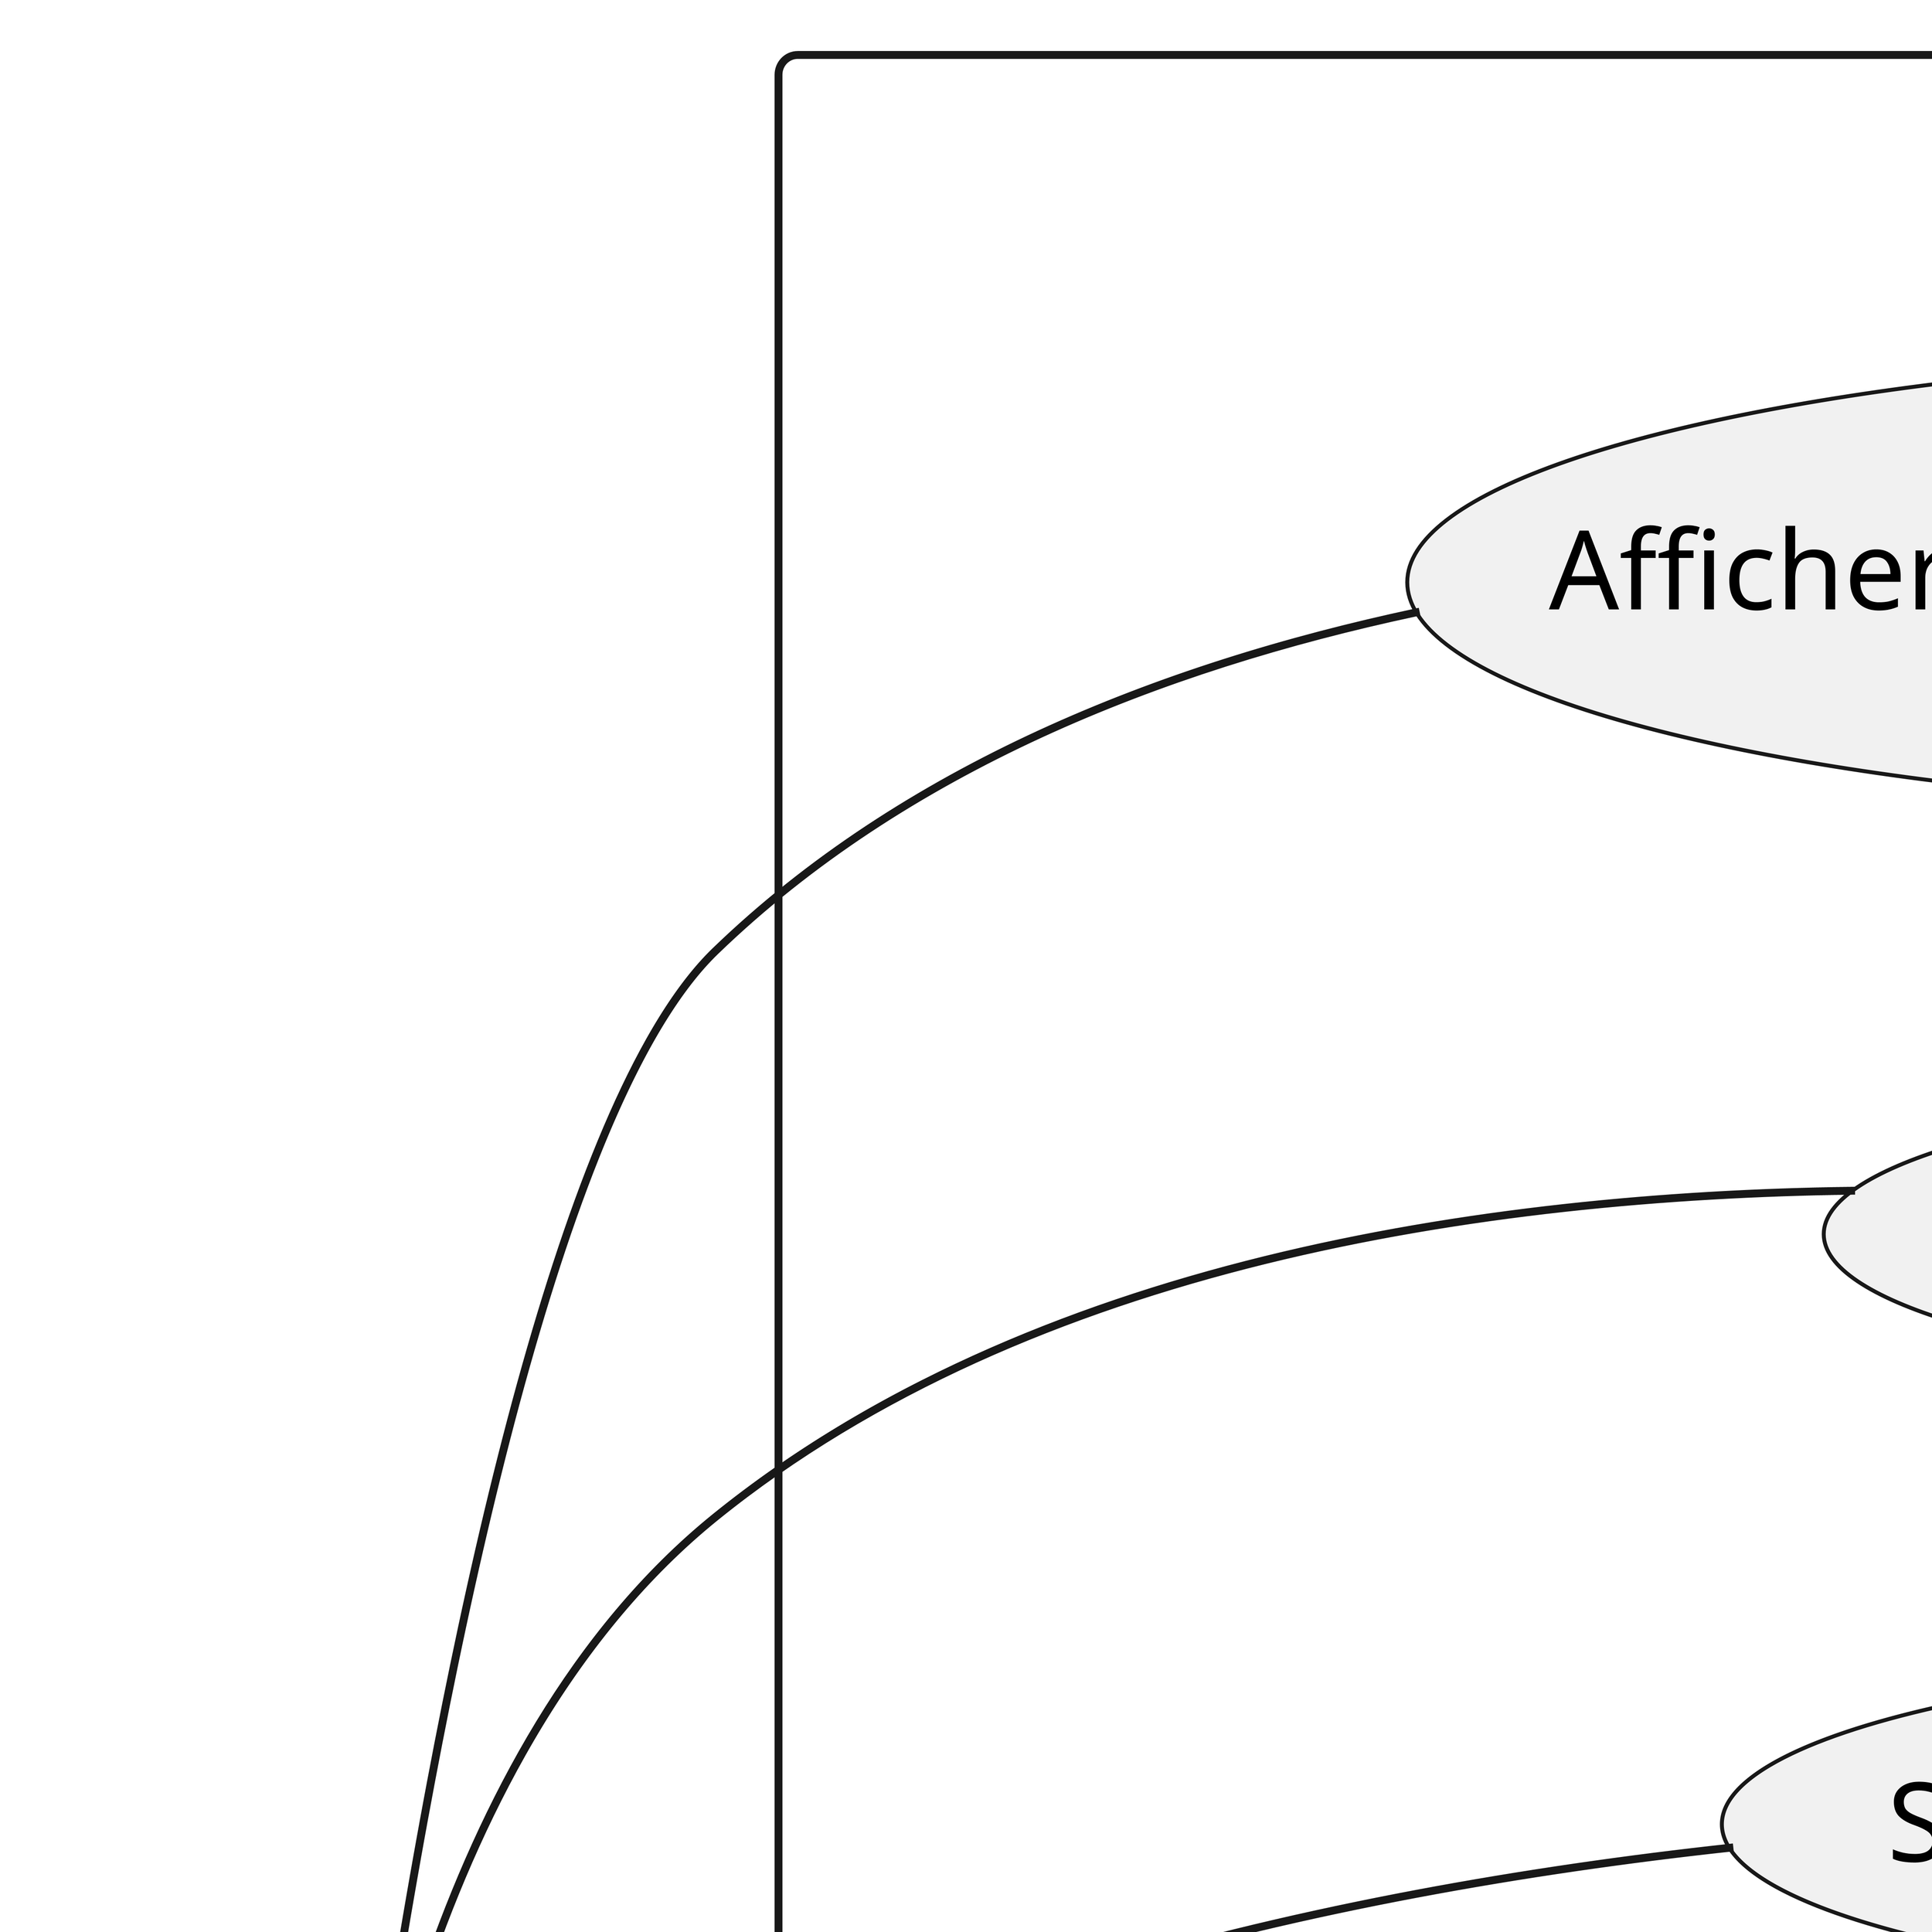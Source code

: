 @startuml

left to right direction
skinparam ranksep 2
skinparam dpi 800
scale 2
actor Utilisateur

rectangle "Application Todoc" {
    Utilisateur -- (Afficher la liste de toutes les tâches)
    Utilisateur -- (Créer une tâche)
    Utilisateur -- (Supprimer une tâche)
    Utilisateur -- (Trier les tâches par nom de projet [A -> Z])
    Utilisateur -- (Trier les tâches par nom de projet [Z -> A])
    Utilisateur -- (Trier les tâches par date de création [ordre croissant])
    Utilisateur -- (Trier les tâches par date de création [ordre décroissant])

    (Créer une tâche) <.. (Selectionner un projet) : <<extends>>
}

@enduml